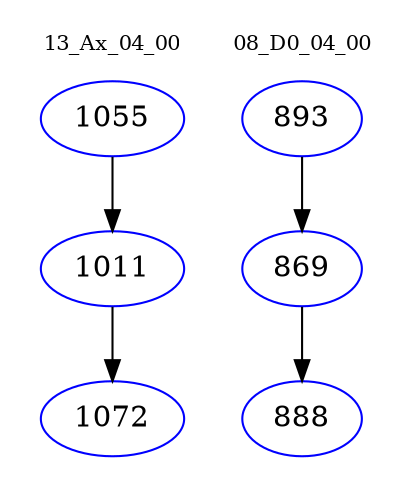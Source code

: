 digraph{
subgraph cluster_0 {
color = white
label = "13_Ax_04_00";
fontsize=10;
T0_1055 [label="1055", color="blue"]
T0_1055 -> T0_1011 [color="black"]
T0_1011 [label="1011", color="blue"]
T0_1011 -> T0_1072 [color="black"]
T0_1072 [label="1072", color="blue"]
}
subgraph cluster_1 {
color = white
label = "08_D0_04_00";
fontsize=10;
T1_893 [label="893", color="blue"]
T1_893 -> T1_869 [color="black"]
T1_869 [label="869", color="blue"]
T1_869 -> T1_888 [color="black"]
T1_888 [label="888", color="blue"]
}
}
